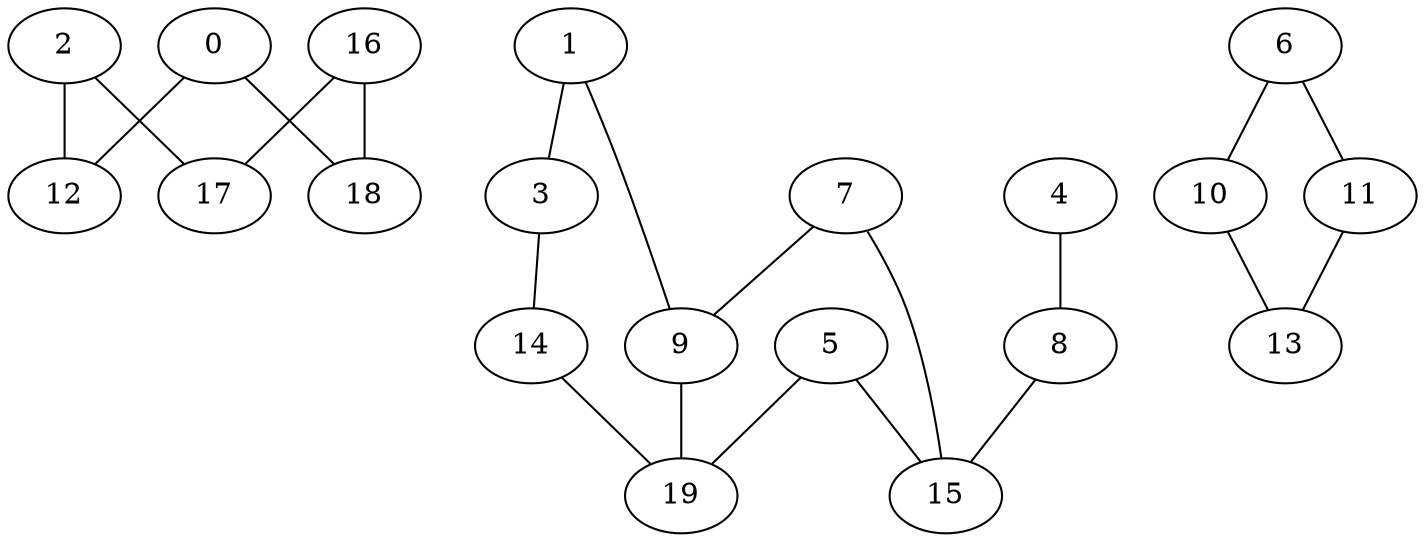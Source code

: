 graph "sampletest150-mod4_image5.bmp" {
	0	 [type=corner,
		x=389,
		y=460];
	12	 [type=corner,
		x=140,
		y=451];
	0 -- 12	 [angle0=".04",
		frequency=1,
		type0=line];
	18	 [type=corner,
		x=401,
		y=228];
	0 -- 18	 [angle0="-1.52",
		frequency=1,
		type0=line];
	1	 [type=corner,
		x=287,
		y=196];
	3	 [type=corner,
		x=216,
		y=171];
	1 -- 3	 [angle0=".34",
		frequency=1,
		type0=line];
	9	 [type=intersection,
		x=305,
		y=247];
	1 -- 9	 [angle0="1.23",
		frequency=1,
		type0=line];
	2	 [type=corner,
		x=126,
		y=241];
	2 -- 12	 [angle0="1.50",
		frequency=1,
		type0=line];
	17	 [type=corner,
		x=141,
		y=42];
	2 -- 17	 [angle0="-1.50",
		frequency=1,
		type0=line];
	14	 [type=corner,
		x=220,
		y=224];
	3 -- 14	 [angle0="1.50",
		frequency=1,
		type0=line];
	4	 [type=endpoint,
		x=228,
		y=334];
	8	 [type=corner,
		x=219,
		y=285];
	4 -- 8	 [angle0="1.39",
		frequency=1,
		type0=line];
	5	 [type=corner,
		x=234,
		y=263];
	15	 [type=intersection,
		x=246,
		y=284];
	5 -- 15	 [angle0="1.05",
		frequency=1,
		type0=line];
	19	 [type=intersection,
		x=234,
		y=243];
	5 -- 19	 [angle0="1.57",
		frequency=1,
		type0=line];
	6	 [type=corner,
		x=319,
		y=368];
	10	 [type=corner,
		x=197,
		y=362];
	6 -- 10	 [angle0=".05",
		frequency=1,
		type0=line];
	11	 [type=corner,
		x=335,
		y=148];
	6 -- 11	 [angle0="-1.50",
		frequency=1,
		type0=line];
	7	 [type=corner,
		x=308,
		y=281];
	7 -- 9	 [angle0="1.48",
		frequency=1,
		type0=line];
	7 -- 15	 [angle0="-.05",
		frequency=1,
		type0=line];
	8 -- 15	 [angle0="-.04",
		frequency=1,
		type0=line];
	9 -- 19	 [angle0=".06",
		frequency=1,
		type0=line];
	13	 [type=corner,
		x=201,
		y=150];
	10 -- 13	 [angle0="-1.55",
		frequency=1,
		type0=line];
	11 -- 13	 [angle0="-.01",
		frequency=1,
		type0=line];
	14 -- 19	 [angle0=".94",
		frequency=1,
		type0=line];
	16	 [type=corner,
		x=402,
		y=67];
	16 -- 17	 [angle0=".10",
		frequency=1,
		type0=line];
	16 -- 18	 [angle0="-1.56",
		frequency=1,
		type0=line];
}
